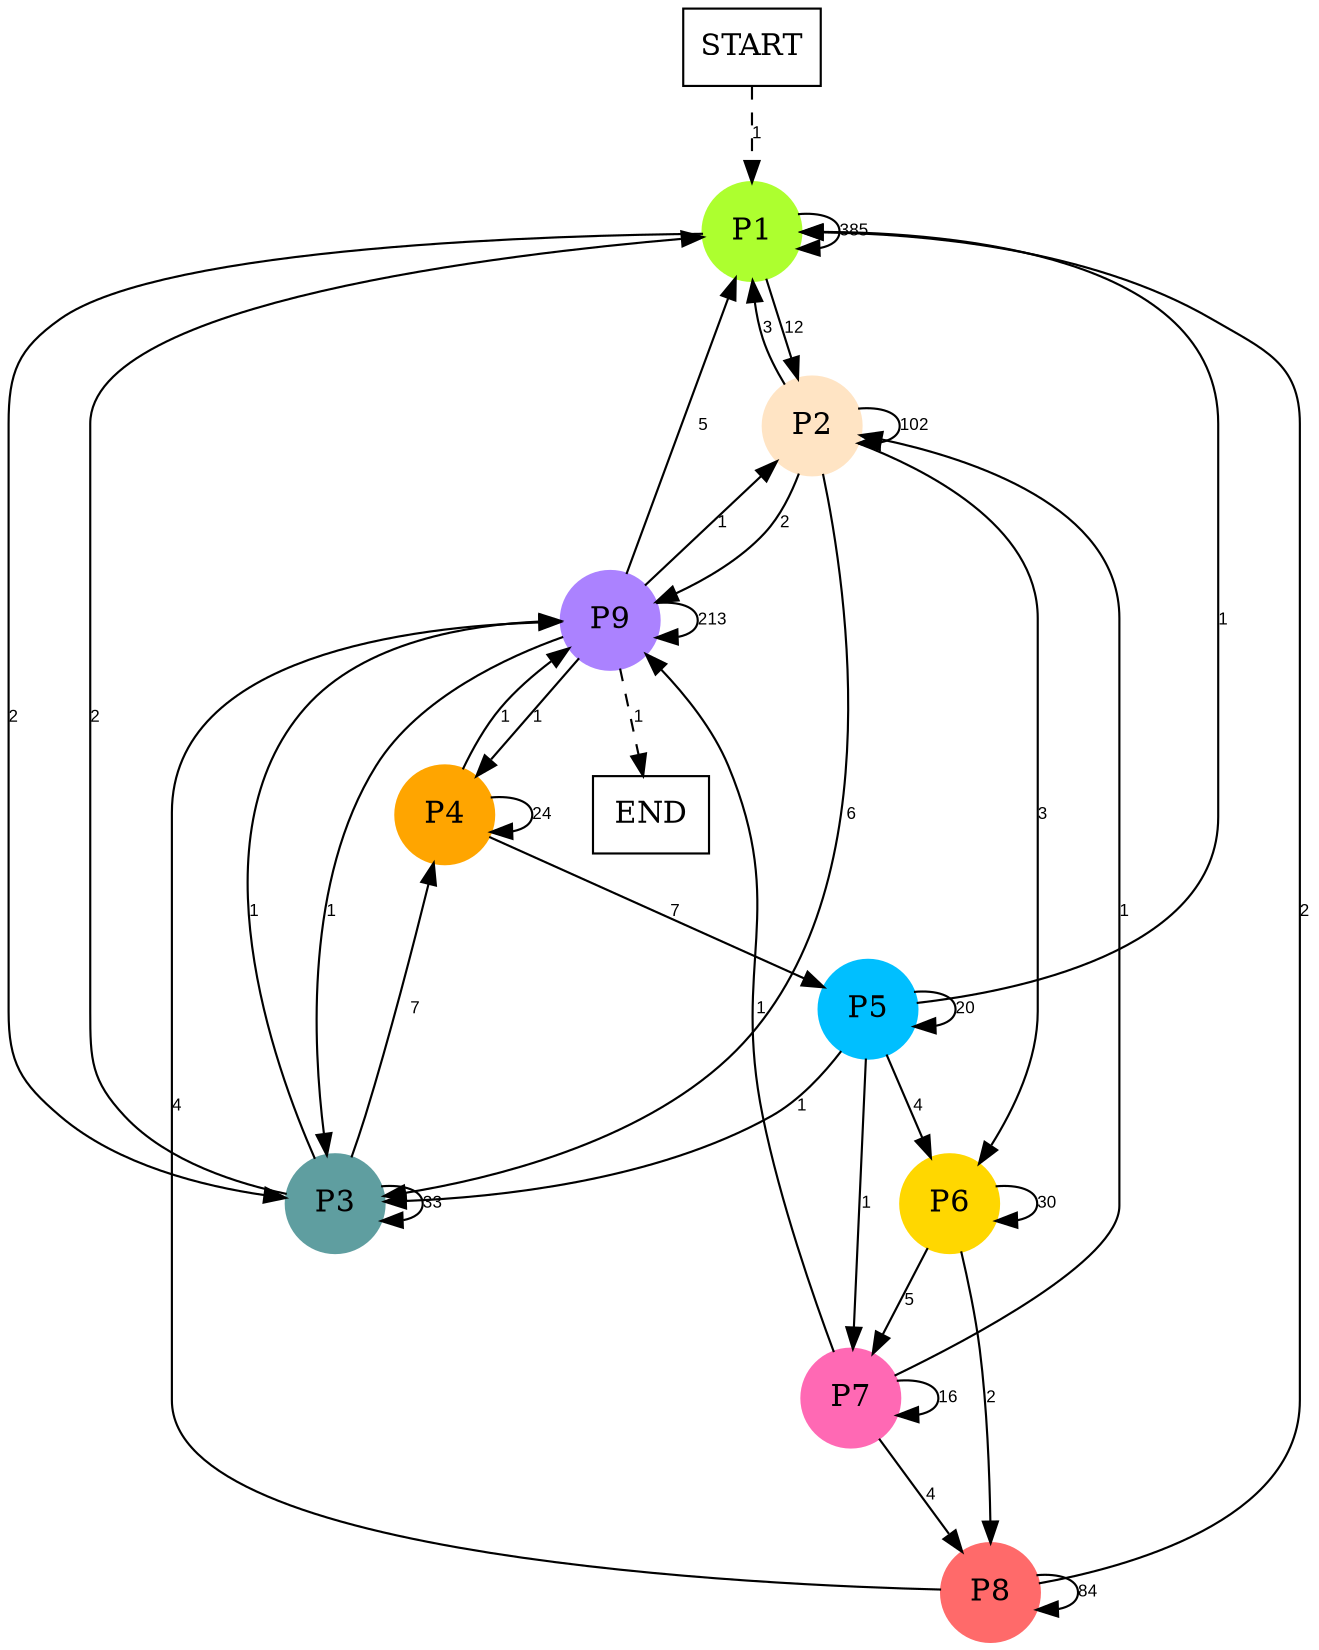 digraph graphname {
	dpi = 150
	size="16,11!";
	margin = 0;
"P1" [shape=circle, color=greenyellow, style=filled]"P2" [shape=circle, color=bisque, style=filled]"P3" [shape=circle, color=cadetblue, style=filled]"P4" [shape=circle, color=orange, style=filled]"P5" [shape=circle, color=deepskyblue, style=filled]"P6" [shape=circle, color=gold, style=filled]"P7" [shape=circle, color=hotpink, style=filled]"P8" [shape=circle, color=indianred1, style=filled]"P9" [shape=circle, color=mediumpurple1, style=filled]"START" [shape=box, fillcolor=white, style=filled, color=black]"END" [shape=box, fillcolor=white, style=filled, color=black]"P1" -> "P1" [ label ="385" labelfloat=false fontname="Arial" fontsize=8]
"P1" -> "P2" [ label ="12" labelfloat=false fontname="Arial" fontsize=8]
"P1" -> "P3" [ label ="2" labelfloat=false fontname="Arial" fontsize=8]
"P2" -> "P1" [ label ="3" labelfloat=false fontname="Arial" fontsize=8]
"P2" -> "P2" [ label ="102" labelfloat=false fontname="Arial" fontsize=8]
"P2" -> "P3" [ label ="6" labelfloat=false fontname="Arial" fontsize=8]
"P2" -> "P6" [ label ="3" labelfloat=false fontname="Arial" fontsize=8]
"P2" -> "P9" [ label ="2" labelfloat=false fontname="Arial" fontsize=8]
"P3" -> "P1" [ label ="2" labelfloat=false fontname="Arial" fontsize=8]
"P3" -> "P3" [ label ="33" labelfloat=false fontname="Arial" fontsize=8]
"P3" -> "P4" [ label ="7" labelfloat=false fontname="Arial" fontsize=8]
"P3" -> "P9" [ label ="1" labelfloat=false fontname="Arial" fontsize=8]
"P4" -> "P4" [ label ="24" labelfloat=false fontname="Arial" fontsize=8]
"P4" -> "P5" [ label ="7" labelfloat=false fontname="Arial" fontsize=8]
"P4" -> "P9" [ label ="1" labelfloat=false fontname="Arial" fontsize=8]
"P5" -> "P1" [ label ="1" labelfloat=false fontname="Arial" fontsize=8]
"P5" -> "P3" [ label ="1" labelfloat=false fontname="Arial" fontsize=8]
"P5" -> "P5" [ label ="20" labelfloat=false fontname="Arial" fontsize=8]
"P5" -> "P6" [ label ="4" labelfloat=false fontname="Arial" fontsize=8]
"P5" -> "P7" [ label ="1" labelfloat=false fontname="Arial" fontsize=8]
"P6" -> "P6" [ label ="30" labelfloat=false fontname="Arial" fontsize=8]
"P6" -> "P7" [ label ="5" labelfloat=false fontname="Arial" fontsize=8]
"P6" -> "P8" [ label ="2" labelfloat=false fontname="Arial" fontsize=8]
"P7" -> "P2" [ label ="1" labelfloat=false fontname="Arial" fontsize=8]
"P7" -> "P7" [ label ="16" labelfloat=false fontname="Arial" fontsize=8]
"P7" -> "P8" [ label ="4" labelfloat=false fontname="Arial" fontsize=8]
"P7" -> "P9" [ label ="1" labelfloat=false fontname="Arial" fontsize=8]
"P8" -> "P1" [ label ="2" labelfloat=false fontname="Arial" fontsize=8]
"P8" -> "P8" [ label ="84" labelfloat=false fontname="Arial" fontsize=8]
"P8" -> "P9" [ label ="4" labelfloat=false fontname="Arial" fontsize=8]
"P9" -> "P1" [ label ="5" labelfloat=false fontname="Arial" fontsize=8]
"P9" -> "P2" [ label ="1" labelfloat=false fontname="Arial" fontsize=8]
"P9" -> "P3" [ label ="1" labelfloat=false fontname="Arial" fontsize=8]
"P9" -> "P4" [ label ="1" labelfloat=false fontname="Arial" fontsize=8]
"P9" -> "P9" [ label ="213" labelfloat=false fontname="Arial" fontsize=8]
"P9" -> "END" [ style = dashed label ="1" labelfloat=false fontname="Arial" fontsize=8]
"START" -> "P1" [ style = dashed label ="1" labelfloat=false fontname="Arial" fontsize=8]
}
